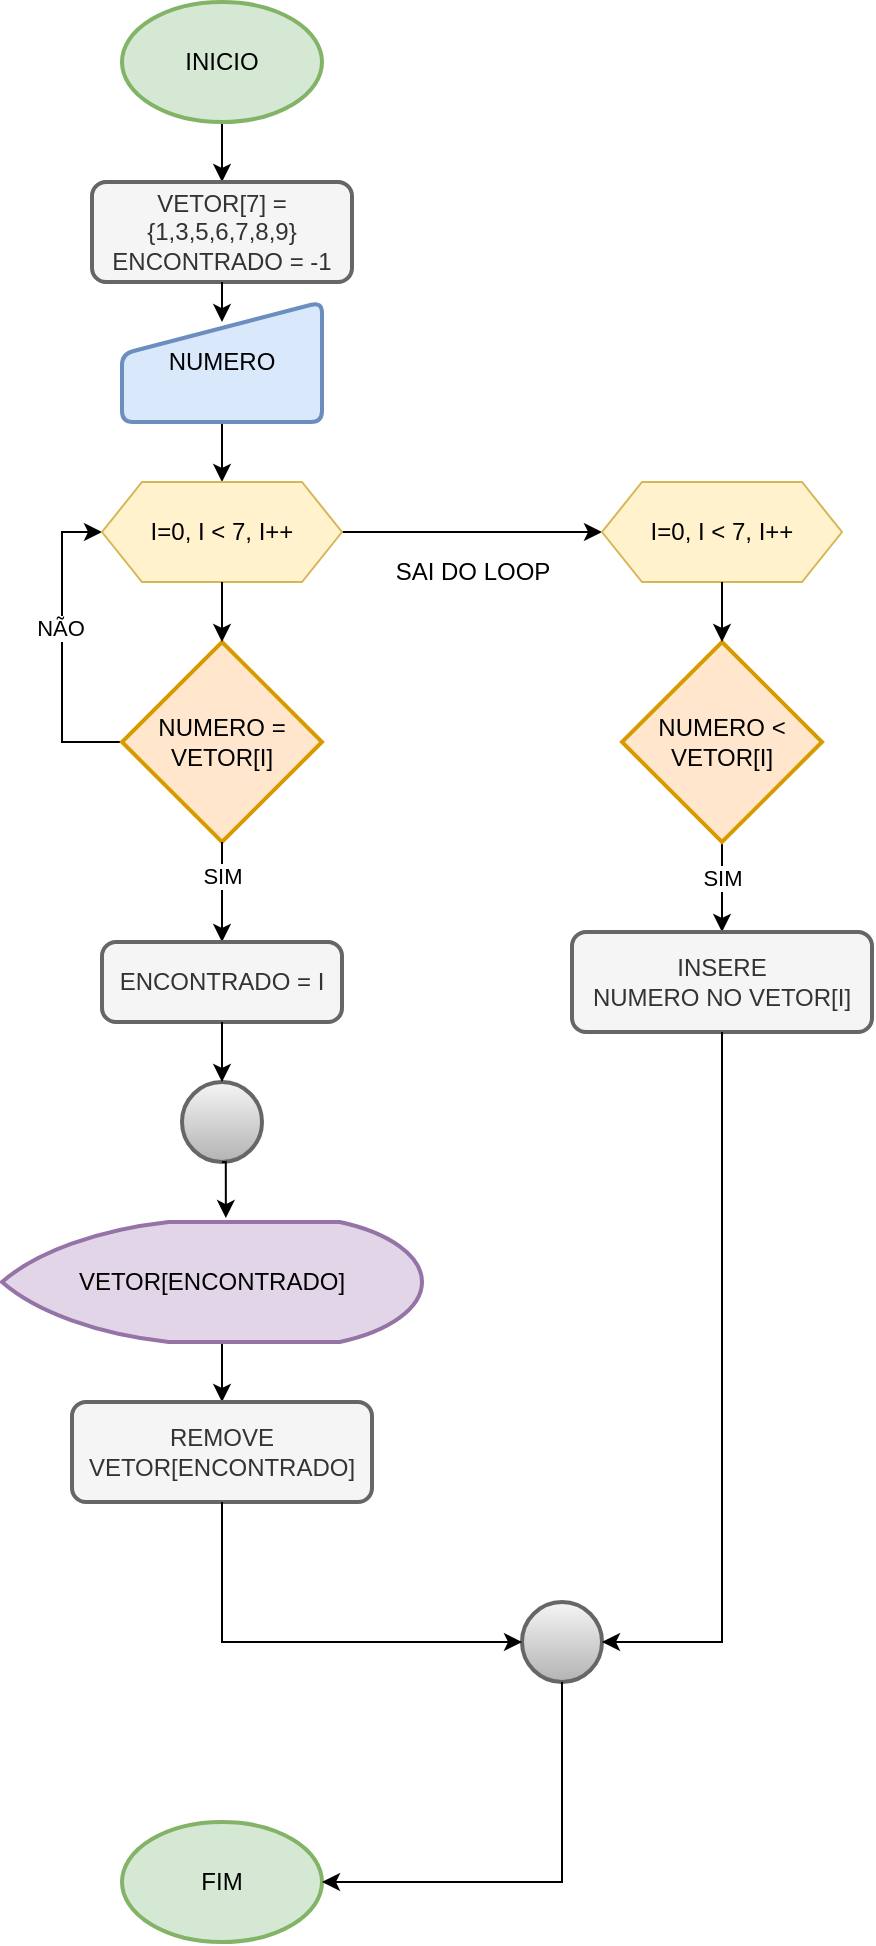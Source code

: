 <mxfile version="26.2.3">
  <diagram id="C5RBs43oDa-KdzZeNtuy" name="Page-1">
    <mxGraphModel dx="2040" dy="1110" grid="1" gridSize="10" guides="1" tooltips="1" connect="1" arrows="1" fold="1" page="1" pageScale="1" pageWidth="827" pageHeight="1169" math="0" shadow="0">
      <root>
        <mxCell id="WIyWlLk6GJQsqaUBKTNV-0" />
        <mxCell id="WIyWlLk6GJQsqaUBKTNV-1" parent="WIyWlLk6GJQsqaUBKTNV-0" />
        <mxCell id="8NvKq-HSkLQvEjYKSUZO-0" value="FIM" style="strokeWidth=2;html=1;shape=mxgraph.flowchart.start_1;whiteSpace=wrap;fillColor=#d5e8d4;strokeColor=#82b366;" vertex="1" parent="WIyWlLk6GJQsqaUBKTNV-1">
          <mxGeometry x="350" y="940" width="100" height="60" as="geometry" />
        </mxCell>
        <mxCell id="8NvKq-HSkLQvEjYKSUZO-5" value="" style="edgeStyle=orthogonalEdgeStyle;rounded=0;orthogonalLoop=1;jettySize=auto;html=1;" edge="1" parent="WIyWlLk6GJQsqaUBKTNV-1" source="8NvKq-HSkLQvEjYKSUZO-1" target="8NvKq-HSkLQvEjYKSUZO-4">
          <mxGeometry relative="1" as="geometry" />
        </mxCell>
        <mxCell id="8NvKq-HSkLQvEjYKSUZO-1" value="INICIO" style="strokeWidth=2;html=1;shape=mxgraph.flowchart.start_1;whiteSpace=wrap;fillColor=#d5e8d4;strokeColor=#82b366;" vertex="1" parent="WIyWlLk6GJQsqaUBKTNV-1">
          <mxGeometry x="350" y="30" width="100" height="60" as="geometry" />
        </mxCell>
        <mxCell id="8NvKq-HSkLQvEjYKSUZO-44" style="edgeStyle=orthogonalEdgeStyle;rounded=0;orthogonalLoop=1;jettySize=auto;html=1;exitX=0.5;exitY=1;exitDx=0;exitDy=0;" edge="1" parent="WIyWlLk6GJQsqaUBKTNV-1" source="8NvKq-HSkLQvEjYKSUZO-3" target="8NvKq-HSkLQvEjYKSUZO-8">
          <mxGeometry relative="1" as="geometry" />
        </mxCell>
        <mxCell id="8NvKq-HSkLQvEjYKSUZO-3" value="NUMERO" style="html=1;strokeWidth=2;shape=manualInput;whiteSpace=wrap;rounded=1;size=26;arcSize=11;fillColor=#dae8fc;strokeColor=#6c8ebf;gradientColor=none;" vertex="1" parent="WIyWlLk6GJQsqaUBKTNV-1">
          <mxGeometry x="350" y="180" width="100" height="60" as="geometry" />
        </mxCell>
        <mxCell id="8NvKq-HSkLQvEjYKSUZO-4" value="VETOR[7] = {1,3,5,6,7,8,9}&lt;div&gt;ENCONTRADO = -1&lt;/div&gt;" style="rounded=1;whiteSpace=wrap;html=1;absoluteArcSize=1;arcSize=14;strokeWidth=2;fillColor=#f5f5f5;fontColor=#333333;strokeColor=#666666;" vertex="1" parent="WIyWlLk6GJQsqaUBKTNV-1">
          <mxGeometry x="335" y="120" width="130" height="50" as="geometry" />
        </mxCell>
        <mxCell id="8NvKq-HSkLQvEjYKSUZO-6" style="edgeStyle=orthogonalEdgeStyle;rounded=0;orthogonalLoop=1;jettySize=auto;html=1;exitX=0.5;exitY=1;exitDx=0;exitDy=0;entryX=0.5;entryY=0.167;entryDx=0;entryDy=0;entryPerimeter=0;" edge="1" parent="WIyWlLk6GJQsqaUBKTNV-1" source="8NvKq-HSkLQvEjYKSUZO-4" target="8NvKq-HSkLQvEjYKSUZO-3">
          <mxGeometry relative="1" as="geometry" />
        </mxCell>
        <mxCell id="8NvKq-HSkLQvEjYKSUZO-18" style="edgeStyle=orthogonalEdgeStyle;rounded=0;orthogonalLoop=1;jettySize=auto;html=1;exitX=0;exitY=0.5;exitDx=0;exitDy=0;exitPerimeter=0;entryX=0;entryY=0.5;entryDx=0;entryDy=0;" edge="1" parent="WIyWlLk6GJQsqaUBKTNV-1" source="8NvKq-HSkLQvEjYKSUZO-7" target="8NvKq-HSkLQvEjYKSUZO-8">
          <mxGeometry relative="1" as="geometry" />
        </mxCell>
        <mxCell id="8NvKq-HSkLQvEjYKSUZO-19" value="NÃO" style="edgeLabel;html=1;align=center;verticalAlign=middle;resizable=0;points=[];" vertex="1" connectable="0" parent="8NvKq-HSkLQvEjYKSUZO-18">
          <mxGeometry x="0.123" y="1" relative="1" as="geometry">
            <mxPoint as="offset" />
          </mxGeometry>
        </mxCell>
        <mxCell id="8NvKq-HSkLQvEjYKSUZO-7" value="NUMERO = VETOR[I]" style="strokeWidth=2;html=1;shape=mxgraph.flowchart.decision;whiteSpace=wrap;fillColor=#ffe6cc;strokeColor=#d79b00;" vertex="1" parent="WIyWlLk6GJQsqaUBKTNV-1">
          <mxGeometry x="350" y="350" width="100" height="100" as="geometry" />
        </mxCell>
        <mxCell id="8NvKq-HSkLQvEjYKSUZO-24" style="edgeStyle=orthogonalEdgeStyle;rounded=0;orthogonalLoop=1;jettySize=auto;html=1;exitX=1;exitY=0.5;exitDx=0;exitDy=0;entryX=0;entryY=0.5;entryDx=0;entryDy=0;" edge="1" parent="WIyWlLk6GJQsqaUBKTNV-1" source="8NvKq-HSkLQvEjYKSUZO-8">
          <mxGeometry relative="1" as="geometry">
            <mxPoint x="590" y="295" as="targetPoint" />
          </mxGeometry>
        </mxCell>
        <mxCell id="8NvKq-HSkLQvEjYKSUZO-8" value="I=0, I &amp;lt; 7, I++" style="shape=hexagon;perimeter=hexagonPerimeter2;whiteSpace=wrap;html=1;fixedSize=1;fillColor=#fff2cc;strokeColor=#d6b656;" vertex="1" parent="WIyWlLk6GJQsqaUBKTNV-1">
          <mxGeometry x="340" y="270" width="120" height="50" as="geometry" />
        </mxCell>
        <mxCell id="8NvKq-HSkLQvEjYKSUZO-9" style="edgeStyle=orthogonalEdgeStyle;rounded=0;orthogonalLoop=1;jettySize=auto;html=1;exitX=0.5;exitY=1;exitDx=0;exitDy=0;entryX=0.5;entryY=0;entryDx=0;entryDy=0;entryPerimeter=0;" edge="1" parent="WIyWlLk6GJQsqaUBKTNV-1" source="8NvKq-HSkLQvEjYKSUZO-8" target="8NvKq-HSkLQvEjYKSUZO-7">
          <mxGeometry relative="1" as="geometry" />
        </mxCell>
        <mxCell id="8NvKq-HSkLQvEjYKSUZO-15" value="" style="strokeWidth=2;html=1;shape=mxgraph.flowchart.start_2;whiteSpace=wrap;fillColor=#f5f5f5;gradientColor=#b3b3b3;strokeColor=#666666;" vertex="1" parent="WIyWlLk6GJQsqaUBKTNV-1">
          <mxGeometry x="380" y="570" width="40" height="40" as="geometry" />
        </mxCell>
        <mxCell id="8NvKq-HSkLQvEjYKSUZO-41" style="edgeStyle=orthogonalEdgeStyle;rounded=0;orthogonalLoop=1;jettySize=auto;html=1;exitX=0.5;exitY=1;exitDx=0;exitDy=0;exitPerimeter=0;entryX=0.5;entryY=0;entryDx=0;entryDy=0;" edge="1" parent="WIyWlLk6GJQsqaUBKTNV-1" source="8NvKq-HSkLQvEjYKSUZO-22" target="8NvKq-HSkLQvEjYKSUZO-40">
          <mxGeometry relative="1" as="geometry" />
        </mxCell>
        <mxCell id="8NvKq-HSkLQvEjYKSUZO-22" value="VETOR[ENCONTRADO]" style="strokeWidth=2;html=1;shape=mxgraph.flowchart.display;whiteSpace=wrap;fillColor=#e1d5e7;strokeColor=#9673a6;" vertex="1" parent="WIyWlLk6GJQsqaUBKTNV-1">
          <mxGeometry x="290" y="640" width="210" height="60" as="geometry" />
        </mxCell>
        <mxCell id="8NvKq-HSkLQvEjYKSUZO-31" value="SAI DO LOOP" style="text;html=1;align=center;verticalAlign=middle;resizable=0;points=[];autosize=1;strokeColor=none;fillColor=none;" vertex="1" parent="WIyWlLk6GJQsqaUBKTNV-1">
          <mxGeometry x="475" y="300" width="100" height="30" as="geometry" />
        </mxCell>
        <mxCell id="8NvKq-HSkLQvEjYKSUZO-33" value="" style="edgeStyle=orthogonalEdgeStyle;rounded=0;orthogonalLoop=1;jettySize=auto;html=1;exitX=0.5;exitY=1;exitDx=0;exitDy=0;exitPerimeter=0;entryX=0.5;entryY=0;entryDx=0;entryDy=0;entryPerimeter=0;" edge="1" parent="WIyWlLk6GJQsqaUBKTNV-1" source="8NvKq-HSkLQvEjYKSUZO-7" target="8NvKq-HSkLQvEjYKSUZO-28">
          <mxGeometry relative="1" as="geometry">
            <mxPoint x="400" y="450" as="sourcePoint" />
            <mxPoint x="400" y="550" as="targetPoint" />
          </mxGeometry>
        </mxCell>
        <mxCell id="8NvKq-HSkLQvEjYKSUZO-34" value="SIM" style="edgeLabel;html=1;align=center;verticalAlign=middle;resizable=0;points=[];" vertex="1" connectable="0" parent="8NvKq-HSkLQvEjYKSUZO-33">
          <mxGeometry x="-0.32" relative="1" as="geometry">
            <mxPoint as="offset" />
          </mxGeometry>
        </mxCell>
        <mxCell id="8NvKq-HSkLQvEjYKSUZO-28" value="ENCONTRADO = I" style="rounded=1;whiteSpace=wrap;html=1;absoluteArcSize=1;arcSize=14;strokeWidth=2;fillColor=#f5f5f5;fontColor=#333333;strokeColor=#666666;" vertex="1" parent="WIyWlLk6GJQsqaUBKTNV-1">
          <mxGeometry x="340" y="500" width="120" height="40" as="geometry" />
        </mxCell>
        <mxCell id="8NvKq-HSkLQvEjYKSUZO-37" style="edgeStyle=orthogonalEdgeStyle;rounded=0;orthogonalLoop=1;jettySize=auto;html=1;exitX=0.5;exitY=1;exitDx=0;exitDy=0;entryX=0.5;entryY=0;entryDx=0;entryDy=0;entryPerimeter=0;" edge="1" parent="WIyWlLk6GJQsqaUBKTNV-1" source="8NvKq-HSkLQvEjYKSUZO-28" target="8NvKq-HSkLQvEjYKSUZO-15">
          <mxGeometry relative="1" as="geometry" />
        </mxCell>
        <mxCell id="8NvKq-HSkLQvEjYKSUZO-40" value="REMOVE VETOR[ENCONTRADO]" style="rounded=1;whiteSpace=wrap;html=1;absoluteArcSize=1;arcSize=14;strokeWidth=2;fillColor=#f5f5f5;fontColor=#333333;strokeColor=#666666;" vertex="1" parent="WIyWlLk6GJQsqaUBKTNV-1">
          <mxGeometry x="325" y="730" width="150" height="50" as="geometry" />
        </mxCell>
        <mxCell id="8NvKq-HSkLQvEjYKSUZO-42" value="" style="strokeWidth=2;html=1;shape=mxgraph.flowchart.start_2;whiteSpace=wrap;fillColor=#f5f5f5;gradientColor=#b3b3b3;strokeColor=#666666;" vertex="1" parent="WIyWlLk6GJQsqaUBKTNV-1">
          <mxGeometry x="550" y="830" width="40" height="40" as="geometry" />
        </mxCell>
        <mxCell id="8NvKq-HSkLQvEjYKSUZO-43" style="edgeStyle=orthogonalEdgeStyle;rounded=0;orthogonalLoop=1;jettySize=auto;html=1;exitX=0.5;exitY=1;exitDx=0;exitDy=0;entryX=0;entryY=0.5;entryDx=0;entryDy=0;entryPerimeter=0;" edge="1" parent="WIyWlLk6GJQsqaUBKTNV-1" source="8NvKq-HSkLQvEjYKSUZO-40" target="8NvKq-HSkLQvEjYKSUZO-42">
          <mxGeometry relative="1" as="geometry" />
        </mxCell>
        <mxCell id="8NvKq-HSkLQvEjYKSUZO-45" value="I=0, I &amp;lt; 7, I++" style="shape=hexagon;perimeter=hexagonPerimeter2;whiteSpace=wrap;html=1;fixedSize=1;fillColor=#fff2cc;strokeColor=#d6b656;" vertex="1" parent="WIyWlLk6GJQsqaUBKTNV-1">
          <mxGeometry x="590" y="270" width="120" height="50" as="geometry" />
        </mxCell>
        <mxCell id="8NvKq-HSkLQvEjYKSUZO-50" style="edgeStyle=orthogonalEdgeStyle;rounded=0;orthogonalLoop=1;jettySize=auto;html=1;exitX=0.5;exitY=1;exitDx=0;exitDy=0;exitPerimeter=0;" edge="1" parent="WIyWlLk6GJQsqaUBKTNV-1" source="8NvKq-HSkLQvEjYKSUZO-46" target="8NvKq-HSkLQvEjYKSUZO-49">
          <mxGeometry relative="1" as="geometry" />
        </mxCell>
        <mxCell id="8NvKq-HSkLQvEjYKSUZO-51" value="SIM" style="edgeLabel;html=1;align=center;verticalAlign=middle;resizable=0;points=[];" vertex="1" connectable="0" parent="8NvKq-HSkLQvEjYKSUZO-50">
          <mxGeometry x="-0.2" relative="1" as="geometry">
            <mxPoint as="offset" />
          </mxGeometry>
        </mxCell>
        <mxCell id="8NvKq-HSkLQvEjYKSUZO-46" value="NUMERO &amp;lt; VETOR[I]" style="strokeWidth=2;html=1;shape=mxgraph.flowchart.decision;whiteSpace=wrap;fillColor=#ffe6cc;strokeColor=#d79b00;" vertex="1" parent="WIyWlLk6GJQsqaUBKTNV-1">
          <mxGeometry x="600" y="350" width="100" height="100" as="geometry" />
        </mxCell>
        <mxCell id="8NvKq-HSkLQvEjYKSUZO-47" style="edgeStyle=orthogonalEdgeStyle;rounded=0;orthogonalLoop=1;jettySize=auto;html=1;exitX=0.5;exitY=1;exitDx=0;exitDy=0;entryX=0.5;entryY=0;entryDx=0;entryDy=0;entryPerimeter=0;" edge="1" parent="WIyWlLk6GJQsqaUBKTNV-1" source="8NvKq-HSkLQvEjYKSUZO-45" target="8NvKq-HSkLQvEjYKSUZO-46">
          <mxGeometry relative="1" as="geometry" />
        </mxCell>
        <mxCell id="8NvKq-HSkLQvEjYKSUZO-48" style="edgeStyle=orthogonalEdgeStyle;rounded=0;orthogonalLoop=1;jettySize=auto;html=1;exitX=0.5;exitY=1;exitDx=0;exitDy=0;exitPerimeter=0;entryX=0.533;entryY=-0.033;entryDx=0;entryDy=0;entryPerimeter=0;" edge="1" parent="WIyWlLk6GJQsqaUBKTNV-1" source="8NvKq-HSkLQvEjYKSUZO-15" target="8NvKq-HSkLQvEjYKSUZO-22">
          <mxGeometry relative="1" as="geometry" />
        </mxCell>
        <mxCell id="8NvKq-HSkLQvEjYKSUZO-49" value="INSERE&lt;div&gt;NUMERO NO VETOR[I]&lt;/div&gt;" style="rounded=1;whiteSpace=wrap;html=1;absoluteArcSize=1;arcSize=14;strokeWidth=2;fillColor=#f5f5f5;fontColor=#333333;strokeColor=#666666;" vertex="1" parent="WIyWlLk6GJQsqaUBKTNV-1">
          <mxGeometry x="575" y="495" width="150" height="50" as="geometry" />
        </mxCell>
        <mxCell id="8NvKq-HSkLQvEjYKSUZO-52" style="edgeStyle=orthogonalEdgeStyle;rounded=0;orthogonalLoop=1;jettySize=auto;html=1;exitX=0.5;exitY=1;exitDx=0;exitDy=0;entryX=1;entryY=0.5;entryDx=0;entryDy=0;entryPerimeter=0;" edge="1" parent="WIyWlLk6GJQsqaUBKTNV-1" source="8NvKq-HSkLQvEjYKSUZO-49" target="8NvKq-HSkLQvEjYKSUZO-42">
          <mxGeometry relative="1" as="geometry" />
        </mxCell>
        <mxCell id="8NvKq-HSkLQvEjYKSUZO-54" style="edgeStyle=orthogonalEdgeStyle;rounded=0;orthogonalLoop=1;jettySize=auto;html=1;exitX=0.5;exitY=1;exitDx=0;exitDy=0;exitPerimeter=0;entryX=1;entryY=0.5;entryDx=0;entryDy=0;entryPerimeter=0;" edge="1" parent="WIyWlLk6GJQsqaUBKTNV-1" source="8NvKq-HSkLQvEjYKSUZO-42" target="8NvKq-HSkLQvEjYKSUZO-0">
          <mxGeometry relative="1" as="geometry" />
        </mxCell>
      </root>
    </mxGraphModel>
  </diagram>
</mxfile>
